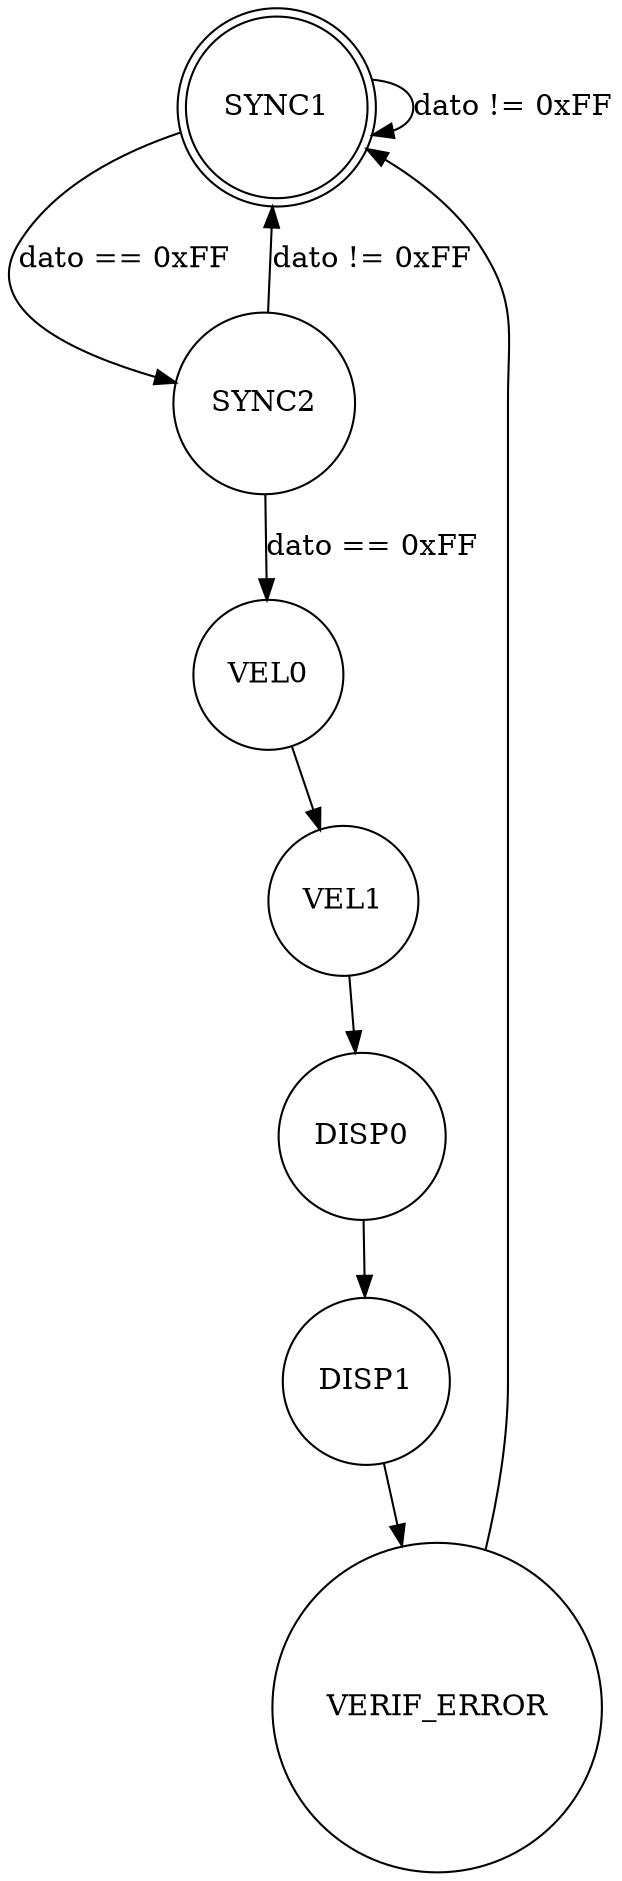 digraph FSM
{
    SYNC1 [shape = doublecircle];
    node [ shape = circle ];
    SYNC1 -> SYNC2 [ label = "dato == 0xFF" ];
    SYNC1 -> SYNC1 [ label = "dato != 0xFF" ];
    SYNC2 -> SYNC1 [ label = "dato != 0xFF" ];
    SYNC2 -> VEL0 [ label = "dato == 0xFF" ];
    VEL0 -> VEL1;
    VEL1 -> DISP0;
    DISP0 -> DISP1;
    DISP1 -> VERIF_ERROR;
    VERIF_ERROR -> SYNC1; 
}
